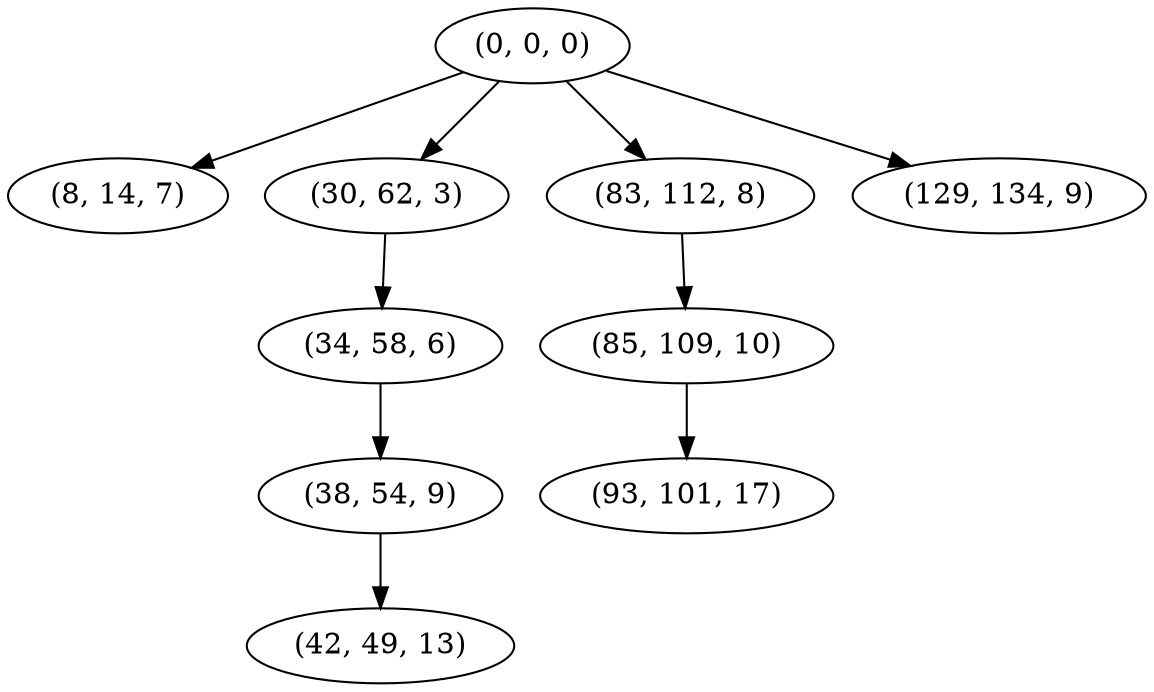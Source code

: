 digraph tree {
    "(0, 0, 0)";
    "(8, 14, 7)";
    "(30, 62, 3)";
    "(34, 58, 6)";
    "(38, 54, 9)";
    "(42, 49, 13)";
    "(83, 112, 8)";
    "(85, 109, 10)";
    "(93, 101, 17)";
    "(129, 134, 9)";
    "(0, 0, 0)" -> "(8, 14, 7)";
    "(0, 0, 0)" -> "(30, 62, 3)";
    "(0, 0, 0)" -> "(83, 112, 8)";
    "(0, 0, 0)" -> "(129, 134, 9)";
    "(30, 62, 3)" -> "(34, 58, 6)";
    "(34, 58, 6)" -> "(38, 54, 9)";
    "(38, 54, 9)" -> "(42, 49, 13)";
    "(83, 112, 8)" -> "(85, 109, 10)";
    "(85, 109, 10)" -> "(93, 101, 17)";
}
